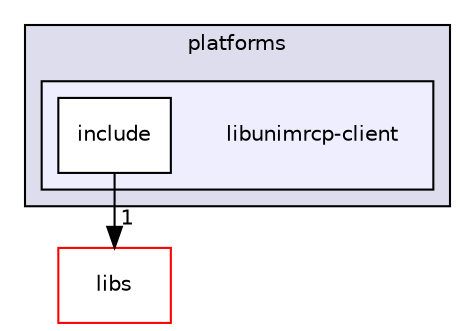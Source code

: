 digraph "libunimrcp-client" {
  compound=true
  node [ fontsize="10", fontname="Helvetica"];
  edge [ labelfontsize="10", labelfontname="Helvetica"];
  subgraph clusterdir_c2729ddf18bab012de856b523eb05d8f {
    graph [ bgcolor="#ddddee", pencolor="black", label="platforms" fontname="Helvetica", fontsize="10", URL="dir_c2729ddf18bab012de856b523eb05d8f.html"]
  subgraph clusterdir_56bd2586b9fe2a9822edfdb8d8eacc35 {
    graph [ bgcolor="#eeeeff", pencolor="black", label="" URL="dir_56bd2586b9fe2a9822edfdb8d8eacc35.html"];
    dir_56bd2586b9fe2a9822edfdb8d8eacc35 [shape=plaintext label="libunimrcp-client"];
    dir_068889aef22e3ff6af489fa0c02cce23 [shape=box label="include" color="black" fillcolor="white" style="filled" URL="dir_068889aef22e3ff6af489fa0c02cce23.html"];
  }
  }
  dir_6719ab1f1f7655efc2fa43f7eb574fd1 [shape=box label="libs" fillcolor="white" style="filled" color="red" URL="dir_6719ab1f1f7655efc2fa43f7eb574fd1.html"];
  dir_068889aef22e3ff6af489fa0c02cce23->dir_6719ab1f1f7655efc2fa43f7eb574fd1 [headlabel="1", labeldistance=1.5 headhref="dir_000039_000000.html"];
}
